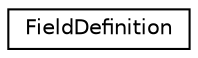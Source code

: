 digraph "Graphical Class Hierarchy"
{
  edge [fontname="Helvetica",fontsize="10",labelfontname="Helvetica",labelfontsize="10"];
  node [fontname="Helvetica",fontsize="10",shape=record];
  rankdir="LR";
  Node0 [label="FieldDefinition",height=0.2,width=0.4,color="black", fillcolor="white", style="filled",URL="$class_field_definition.html"];
}
